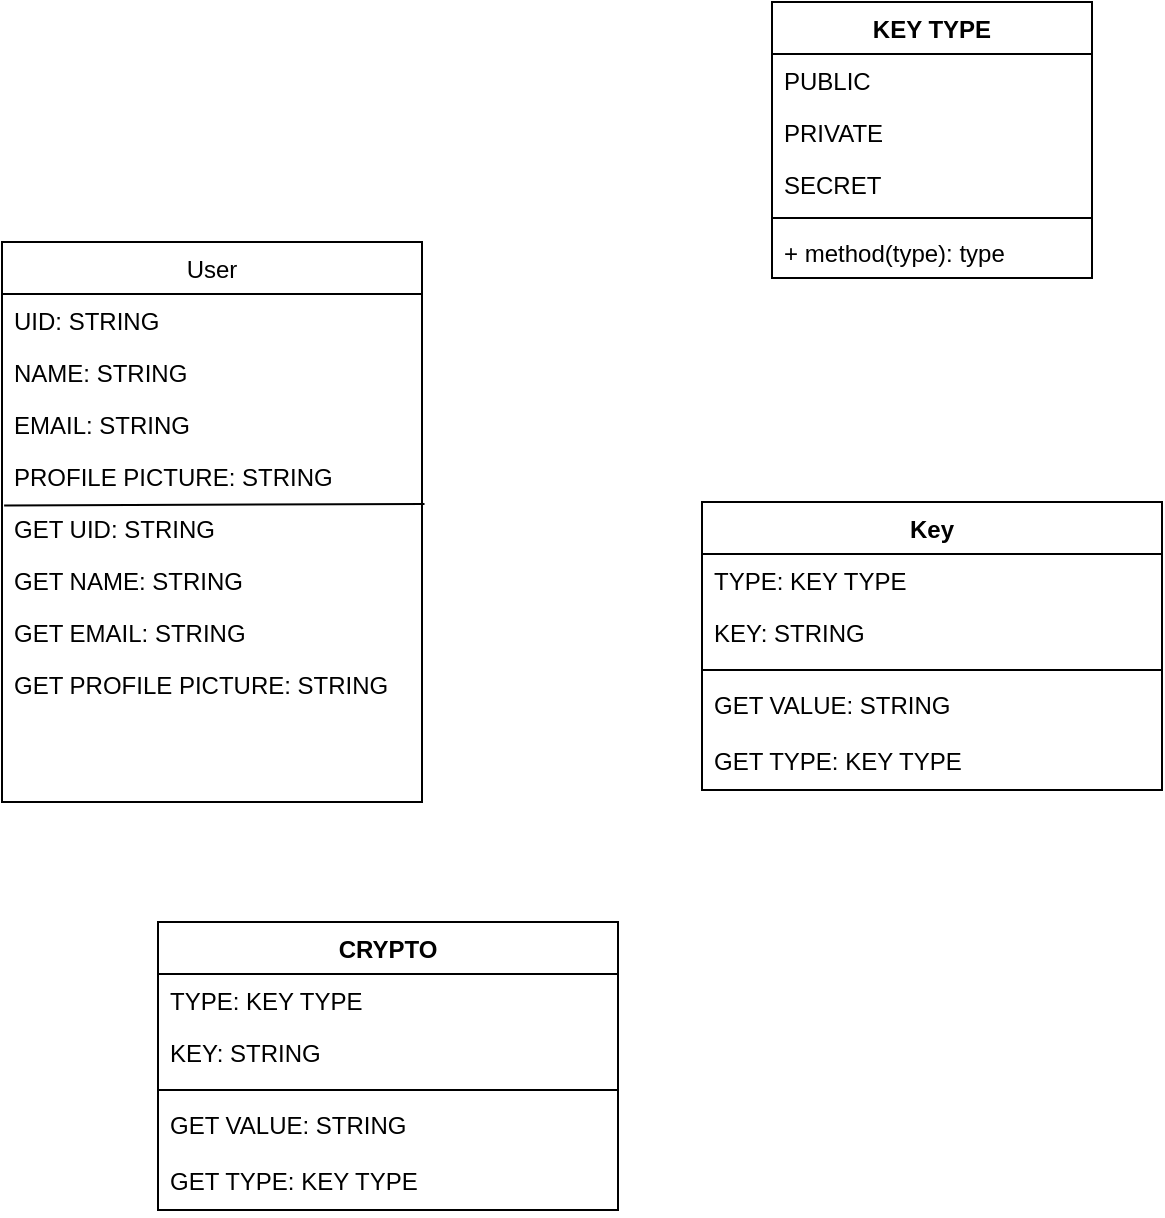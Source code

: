 <mxfile version="21.7.5" type="github">
  <diagram id="C5RBs43oDa-KdzZeNtuy" name="Page-1">
    <mxGraphModel dx="955" dy="1690" grid="1" gridSize="10" guides="1" tooltips="1" connect="1" arrows="1" fold="1" page="1" pageScale="1" pageWidth="827" pageHeight="1169" math="0" shadow="0">
      <root>
        <mxCell id="WIyWlLk6GJQsqaUBKTNV-0" />
        <mxCell id="WIyWlLk6GJQsqaUBKTNV-1" parent="WIyWlLk6GJQsqaUBKTNV-0" />
        <mxCell id="zkfFHV4jXpPFQw0GAbJ--0" value="User" style="swimlane;fontStyle=0;align=center;verticalAlign=top;childLayout=stackLayout;horizontal=1;startSize=26;horizontalStack=0;resizeParent=1;resizeLast=0;collapsible=1;marginBottom=0;rounded=0;shadow=0;strokeWidth=1;" parent="WIyWlLk6GJQsqaUBKTNV-1" vertex="1">
          <mxGeometry x="220" y="30" width="210" height="280" as="geometry">
            <mxRectangle x="230" y="140" width="160" height="26" as="alternateBounds" />
          </mxGeometry>
        </mxCell>
        <mxCell id="zkfFHV4jXpPFQw0GAbJ--1" value="UID: STRING" style="text;align=left;verticalAlign=top;spacingLeft=4;spacingRight=4;overflow=hidden;rotatable=0;points=[[0,0.5],[1,0.5]];portConstraint=eastwest;" parent="zkfFHV4jXpPFQw0GAbJ--0" vertex="1">
          <mxGeometry y="26" width="210" height="26" as="geometry" />
        </mxCell>
        <mxCell id="zkfFHV4jXpPFQw0GAbJ--2" value="NAME: STRING" style="text;align=left;verticalAlign=top;spacingLeft=4;spacingRight=4;overflow=hidden;rotatable=0;points=[[0,0.5],[1,0.5]];portConstraint=eastwest;rounded=0;shadow=0;html=0;" parent="zkfFHV4jXpPFQw0GAbJ--0" vertex="1">
          <mxGeometry y="52" width="210" height="26" as="geometry" />
        </mxCell>
        <mxCell id="zkfFHV4jXpPFQw0GAbJ--3" value="EMAIL: STRING&#xa;" style="text;align=left;verticalAlign=top;spacingLeft=4;spacingRight=4;overflow=hidden;rotatable=0;points=[[0,0.5],[1,0.5]];portConstraint=eastwest;rounded=0;shadow=0;html=0;" parent="zkfFHV4jXpPFQw0GAbJ--0" vertex="1">
          <mxGeometry y="78" width="210" height="26" as="geometry" />
        </mxCell>
        <mxCell id="D-6dl7BGyW9uIBz0EqzR-1" value="PROFILE PICTURE: STRING" style="text;align=left;verticalAlign=top;spacingLeft=4;spacingRight=4;overflow=hidden;rotatable=0;points=[[0,0.5],[1,0.5]];portConstraint=eastwest;rounded=0;shadow=0;html=0;" vertex="1" parent="zkfFHV4jXpPFQw0GAbJ--0">
          <mxGeometry y="104" width="210" height="26" as="geometry" />
        </mxCell>
        <mxCell id="D-6dl7BGyW9uIBz0EqzR-8" value="" style="endArrow=none;html=1;rounded=0;exitX=0.005;exitY=1.066;exitDx=0;exitDy=0;exitPerimeter=0;entryX=1.006;entryY=1.038;entryDx=0;entryDy=0;entryPerimeter=0;" edge="1" parent="zkfFHV4jXpPFQw0GAbJ--0" source="D-6dl7BGyW9uIBz0EqzR-1" target="D-6dl7BGyW9uIBz0EqzR-1">
          <mxGeometry width="50" height="50" relative="1" as="geometry">
            <mxPoint x="30" y="180" as="sourcePoint" />
            <mxPoint x="80" y="130" as="targetPoint" />
          </mxGeometry>
        </mxCell>
        <mxCell id="D-6dl7BGyW9uIBz0EqzR-9" value="GET UID: STRING" style="text;align=left;verticalAlign=top;spacingLeft=4;spacingRight=4;overflow=hidden;rotatable=0;points=[[0,0.5],[1,0.5]];portConstraint=eastwest;rounded=0;shadow=0;html=0;" vertex="1" parent="zkfFHV4jXpPFQw0GAbJ--0">
          <mxGeometry y="130" width="210" height="26" as="geometry" />
        </mxCell>
        <mxCell id="D-6dl7BGyW9uIBz0EqzR-10" value="GET NAME: STRING" style="text;align=left;verticalAlign=top;spacingLeft=4;spacingRight=4;overflow=hidden;rotatable=0;points=[[0,0.5],[1,0.5]];portConstraint=eastwest;rounded=0;shadow=0;html=0;" vertex="1" parent="zkfFHV4jXpPFQw0GAbJ--0">
          <mxGeometry y="156" width="210" height="26" as="geometry" />
        </mxCell>
        <mxCell id="D-6dl7BGyW9uIBz0EqzR-11" value="GET EMAIL: STRING" style="text;align=left;verticalAlign=top;spacingLeft=4;spacingRight=4;overflow=hidden;rotatable=0;points=[[0,0.5],[1,0.5]];portConstraint=eastwest;rounded=0;shadow=0;html=0;" vertex="1" parent="zkfFHV4jXpPFQw0GAbJ--0">
          <mxGeometry y="182" width="210" height="26" as="geometry" />
        </mxCell>
        <mxCell id="D-6dl7BGyW9uIBz0EqzR-12" value="GET PROFILE PICTURE: STRING" style="text;align=left;verticalAlign=top;spacingLeft=4;spacingRight=4;overflow=hidden;rotatable=0;points=[[0,0.5],[1,0.5]];portConstraint=eastwest;rounded=0;shadow=0;html=0;" vertex="1" parent="zkfFHV4jXpPFQw0GAbJ--0">
          <mxGeometry y="208" width="210" height="26" as="geometry" />
        </mxCell>
        <mxCell id="D-6dl7BGyW9uIBz0EqzR-14" value="Key" style="swimlane;fontStyle=1;align=center;verticalAlign=top;childLayout=stackLayout;horizontal=1;startSize=26;horizontalStack=0;resizeParent=1;resizeParentMax=0;resizeLast=0;collapsible=1;marginBottom=0;whiteSpace=wrap;html=1;" vertex="1" parent="WIyWlLk6GJQsqaUBKTNV-1">
          <mxGeometry x="570" y="160" width="230" height="144" as="geometry" />
        </mxCell>
        <mxCell id="D-6dl7BGyW9uIBz0EqzR-15" value="TYPE: KEY TYPE" style="text;strokeColor=none;fillColor=none;align=left;verticalAlign=top;spacingLeft=4;spacingRight=4;overflow=hidden;rotatable=0;points=[[0,0.5],[1,0.5]];portConstraint=eastwest;whiteSpace=wrap;html=1;" vertex="1" parent="D-6dl7BGyW9uIBz0EqzR-14">
          <mxGeometry y="26" width="230" height="26" as="geometry" />
        </mxCell>
        <mxCell id="D-6dl7BGyW9uIBz0EqzR-18" value="KEY: STRING" style="text;strokeColor=none;fillColor=none;align=left;verticalAlign=top;spacingLeft=4;spacingRight=4;overflow=hidden;rotatable=0;points=[[0,0.5],[1,0.5]];portConstraint=eastwest;whiteSpace=wrap;html=1;" vertex="1" parent="D-6dl7BGyW9uIBz0EqzR-14">
          <mxGeometry y="52" width="230" height="28" as="geometry" />
        </mxCell>
        <mxCell id="D-6dl7BGyW9uIBz0EqzR-20" value="" style="line;strokeWidth=1;fillColor=none;align=left;verticalAlign=middle;spacingTop=-1;spacingLeft=3;spacingRight=3;rotatable=0;labelPosition=right;points=[];portConstraint=eastwest;strokeColor=inherit;" vertex="1" parent="D-6dl7BGyW9uIBz0EqzR-14">
          <mxGeometry y="80" width="230" height="8" as="geometry" />
        </mxCell>
        <mxCell id="D-6dl7BGyW9uIBz0EqzR-22" value="GET VALUE: STRING" style="text;strokeColor=none;fillColor=none;align=left;verticalAlign=top;spacingLeft=4;spacingRight=4;overflow=hidden;rotatable=0;points=[[0,0.5],[1,0.5]];portConstraint=eastwest;whiteSpace=wrap;html=1;" vertex="1" parent="D-6dl7BGyW9uIBz0EqzR-14">
          <mxGeometry y="88" width="230" height="28" as="geometry" />
        </mxCell>
        <mxCell id="D-6dl7BGyW9uIBz0EqzR-23" value="GET TYPE: KEY TYPE" style="text;strokeColor=none;fillColor=none;align=left;verticalAlign=top;spacingLeft=4;spacingRight=4;overflow=hidden;rotatable=0;points=[[0,0.5],[1,0.5]];portConstraint=eastwest;whiteSpace=wrap;html=1;" vertex="1" parent="D-6dl7BGyW9uIBz0EqzR-14">
          <mxGeometry y="116" width="230" height="28" as="geometry" />
        </mxCell>
        <mxCell id="D-6dl7BGyW9uIBz0EqzR-24" value="KEY TYPE" style="swimlane;fontStyle=1;align=center;verticalAlign=top;childLayout=stackLayout;horizontal=1;startSize=26;horizontalStack=0;resizeParent=1;resizeParentMax=0;resizeLast=0;collapsible=1;marginBottom=0;whiteSpace=wrap;html=1;" vertex="1" parent="WIyWlLk6GJQsqaUBKTNV-1">
          <mxGeometry x="605" y="-90" width="160" height="138" as="geometry" />
        </mxCell>
        <mxCell id="D-6dl7BGyW9uIBz0EqzR-25" value="PUBLIC&lt;br&gt;" style="text;strokeColor=none;fillColor=none;align=left;verticalAlign=top;spacingLeft=4;spacingRight=4;overflow=hidden;rotatable=0;points=[[0,0.5],[1,0.5]];portConstraint=eastwest;whiteSpace=wrap;html=1;" vertex="1" parent="D-6dl7BGyW9uIBz0EqzR-24">
          <mxGeometry y="26" width="160" height="26" as="geometry" />
        </mxCell>
        <mxCell id="D-6dl7BGyW9uIBz0EqzR-28" value="PRIVATE" style="text;strokeColor=none;fillColor=none;align=left;verticalAlign=top;spacingLeft=4;spacingRight=4;overflow=hidden;rotatable=0;points=[[0,0.5],[1,0.5]];portConstraint=eastwest;whiteSpace=wrap;html=1;" vertex="1" parent="D-6dl7BGyW9uIBz0EqzR-24">
          <mxGeometry y="52" width="160" height="26" as="geometry" />
        </mxCell>
        <mxCell id="D-6dl7BGyW9uIBz0EqzR-29" value="SECRET" style="text;strokeColor=none;fillColor=none;align=left;verticalAlign=top;spacingLeft=4;spacingRight=4;overflow=hidden;rotatable=0;points=[[0,0.5],[1,0.5]];portConstraint=eastwest;whiteSpace=wrap;html=1;" vertex="1" parent="D-6dl7BGyW9uIBz0EqzR-24">
          <mxGeometry y="78" width="160" height="26" as="geometry" />
        </mxCell>
        <mxCell id="D-6dl7BGyW9uIBz0EqzR-26" value="" style="line;strokeWidth=1;fillColor=none;align=left;verticalAlign=middle;spacingTop=-1;spacingLeft=3;spacingRight=3;rotatable=0;labelPosition=right;points=[];portConstraint=eastwest;strokeColor=inherit;" vertex="1" parent="D-6dl7BGyW9uIBz0EqzR-24">
          <mxGeometry y="104" width="160" height="8" as="geometry" />
        </mxCell>
        <mxCell id="D-6dl7BGyW9uIBz0EqzR-27" value="+ method(type): type" style="text;strokeColor=none;fillColor=none;align=left;verticalAlign=top;spacingLeft=4;spacingRight=4;overflow=hidden;rotatable=0;points=[[0,0.5],[1,0.5]];portConstraint=eastwest;whiteSpace=wrap;html=1;" vertex="1" parent="D-6dl7BGyW9uIBz0EqzR-24">
          <mxGeometry y="112" width="160" height="26" as="geometry" />
        </mxCell>
        <mxCell id="D-6dl7BGyW9uIBz0EqzR-31" value="CRYPTO" style="swimlane;fontStyle=1;align=center;verticalAlign=top;childLayout=stackLayout;horizontal=1;startSize=26;horizontalStack=0;resizeParent=1;resizeParentMax=0;resizeLast=0;collapsible=1;marginBottom=0;whiteSpace=wrap;html=1;" vertex="1" parent="WIyWlLk6GJQsqaUBKTNV-1">
          <mxGeometry x="298" y="370" width="230" height="144" as="geometry">
            <mxRectangle x="298" y="370" width="90" height="30" as="alternateBounds" />
          </mxGeometry>
        </mxCell>
        <mxCell id="D-6dl7BGyW9uIBz0EqzR-32" value="TYPE: KEY TYPE" style="text;strokeColor=none;fillColor=none;align=left;verticalAlign=top;spacingLeft=4;spacingRight=4;overflow=hidden;rotatable=0;points=[[0,0.5],[1,0.5]];portConstraint=eastwest;whiteSpace=wrap;html=1;" vertex="1" parent="D-6dl7BGyW9uIBz0EqzR-31">
          <mxGeometry y="26" width="230" height="26" as="geometry" />
        </mxCell>
        <mxCell id="D-6dl7BGyW9uIBz0EqzR-33" value="KEY: STRING" style="text;strokeColor=none;fillColor=none;align=left;verticalAlign=top;spacingLeft=4;spacingRight=4;overflow=hidden;rotatable=0;points=[[0,0.5],[1,0.5]];portConstraint=eastwest;whiteSpace=wrap;html=1;" vertex="1" parent="D-6dl7BGyW9uIBz0EqzR-31">
          <mxGeometry y="52" width="230" height="28" as="geometry" />
        </mxCell>
        <mxCell id="D-6dl7BGyW9uIBz0EqzR-34" value="" style="line;strokeWidth=1;fillColor=none;align=left;verticalAlign=middle;spacingTop=-1;spacingLeft=3;spacingRight=3;rotatable=0;labelPosition=right;points=[];portConstraint=eastwest;strokeColor=inherit;" vertex="1" parent="D-6dl7BGyW9uIBz0EqzR-31">
          <mxGeometry y="80" width="230" height="8" as="geometry" />
        </mxCell>
        <mxCell id="D-6dl7BGyW9uIBz0EqzR-35" value="GET VALUE: STRING" style="text;strokeColor=none;fillColor=none;align=left;verticalAlign=top;spacingLeft=4;spacingRight=4;overflow=hidden;rotatable=0;points=[[0,0.5],[1,0.5]];portConstraint=eastwest;whiteSpace=wrap;html=1;" vertex="1" parent="D-6dl7BGyW9uIBz0EqzR-31">
          <mxGeometry y="88" width="230" height="28" as="geometry" />
        </mxCell>
        <mxCell id="D-6dl7BGyW9uIBz0EqzR-36" value="GET TYPE: KEY TYPE" style="text;strokeColor=none;fillColor=none;align=left;verticalAlign=top;spacingLeft=4;spacingRight=4;overflow=hidden;rotatable=0;points=[[0,0.5],[1,0.5]];portConstraint=eastwest;whiteSpace=wrap;html=1;" vertex="1" parent="D-6dl7BGyW9uIBz0EqzR-31">
          <mxGeometry y="116" width="230" height="28" as="geometry" />
        </mxCell>
      </root>
    </mxGraphModel>
  </diagram>
</mxfile>
